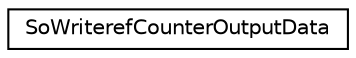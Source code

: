 digraph "Graphical Class Hierarchy"
{
 // LATEX_PDF_SIZE
  edge [fontname="Helvetica",fontsize="10",labelfontname="Helvetica",labelfontsize="10"];
  node [fontname="Helvetica",fontsize="10",shape=record];
  rankdir="LR";
  Node0 [label="SoWriterefCounterOutputData",height=0.2,width=0.4,color="black", fillcolor="white", style="filled",URL="$classSoWriterefCounterOutputData.html",tooltip=" "];
}
